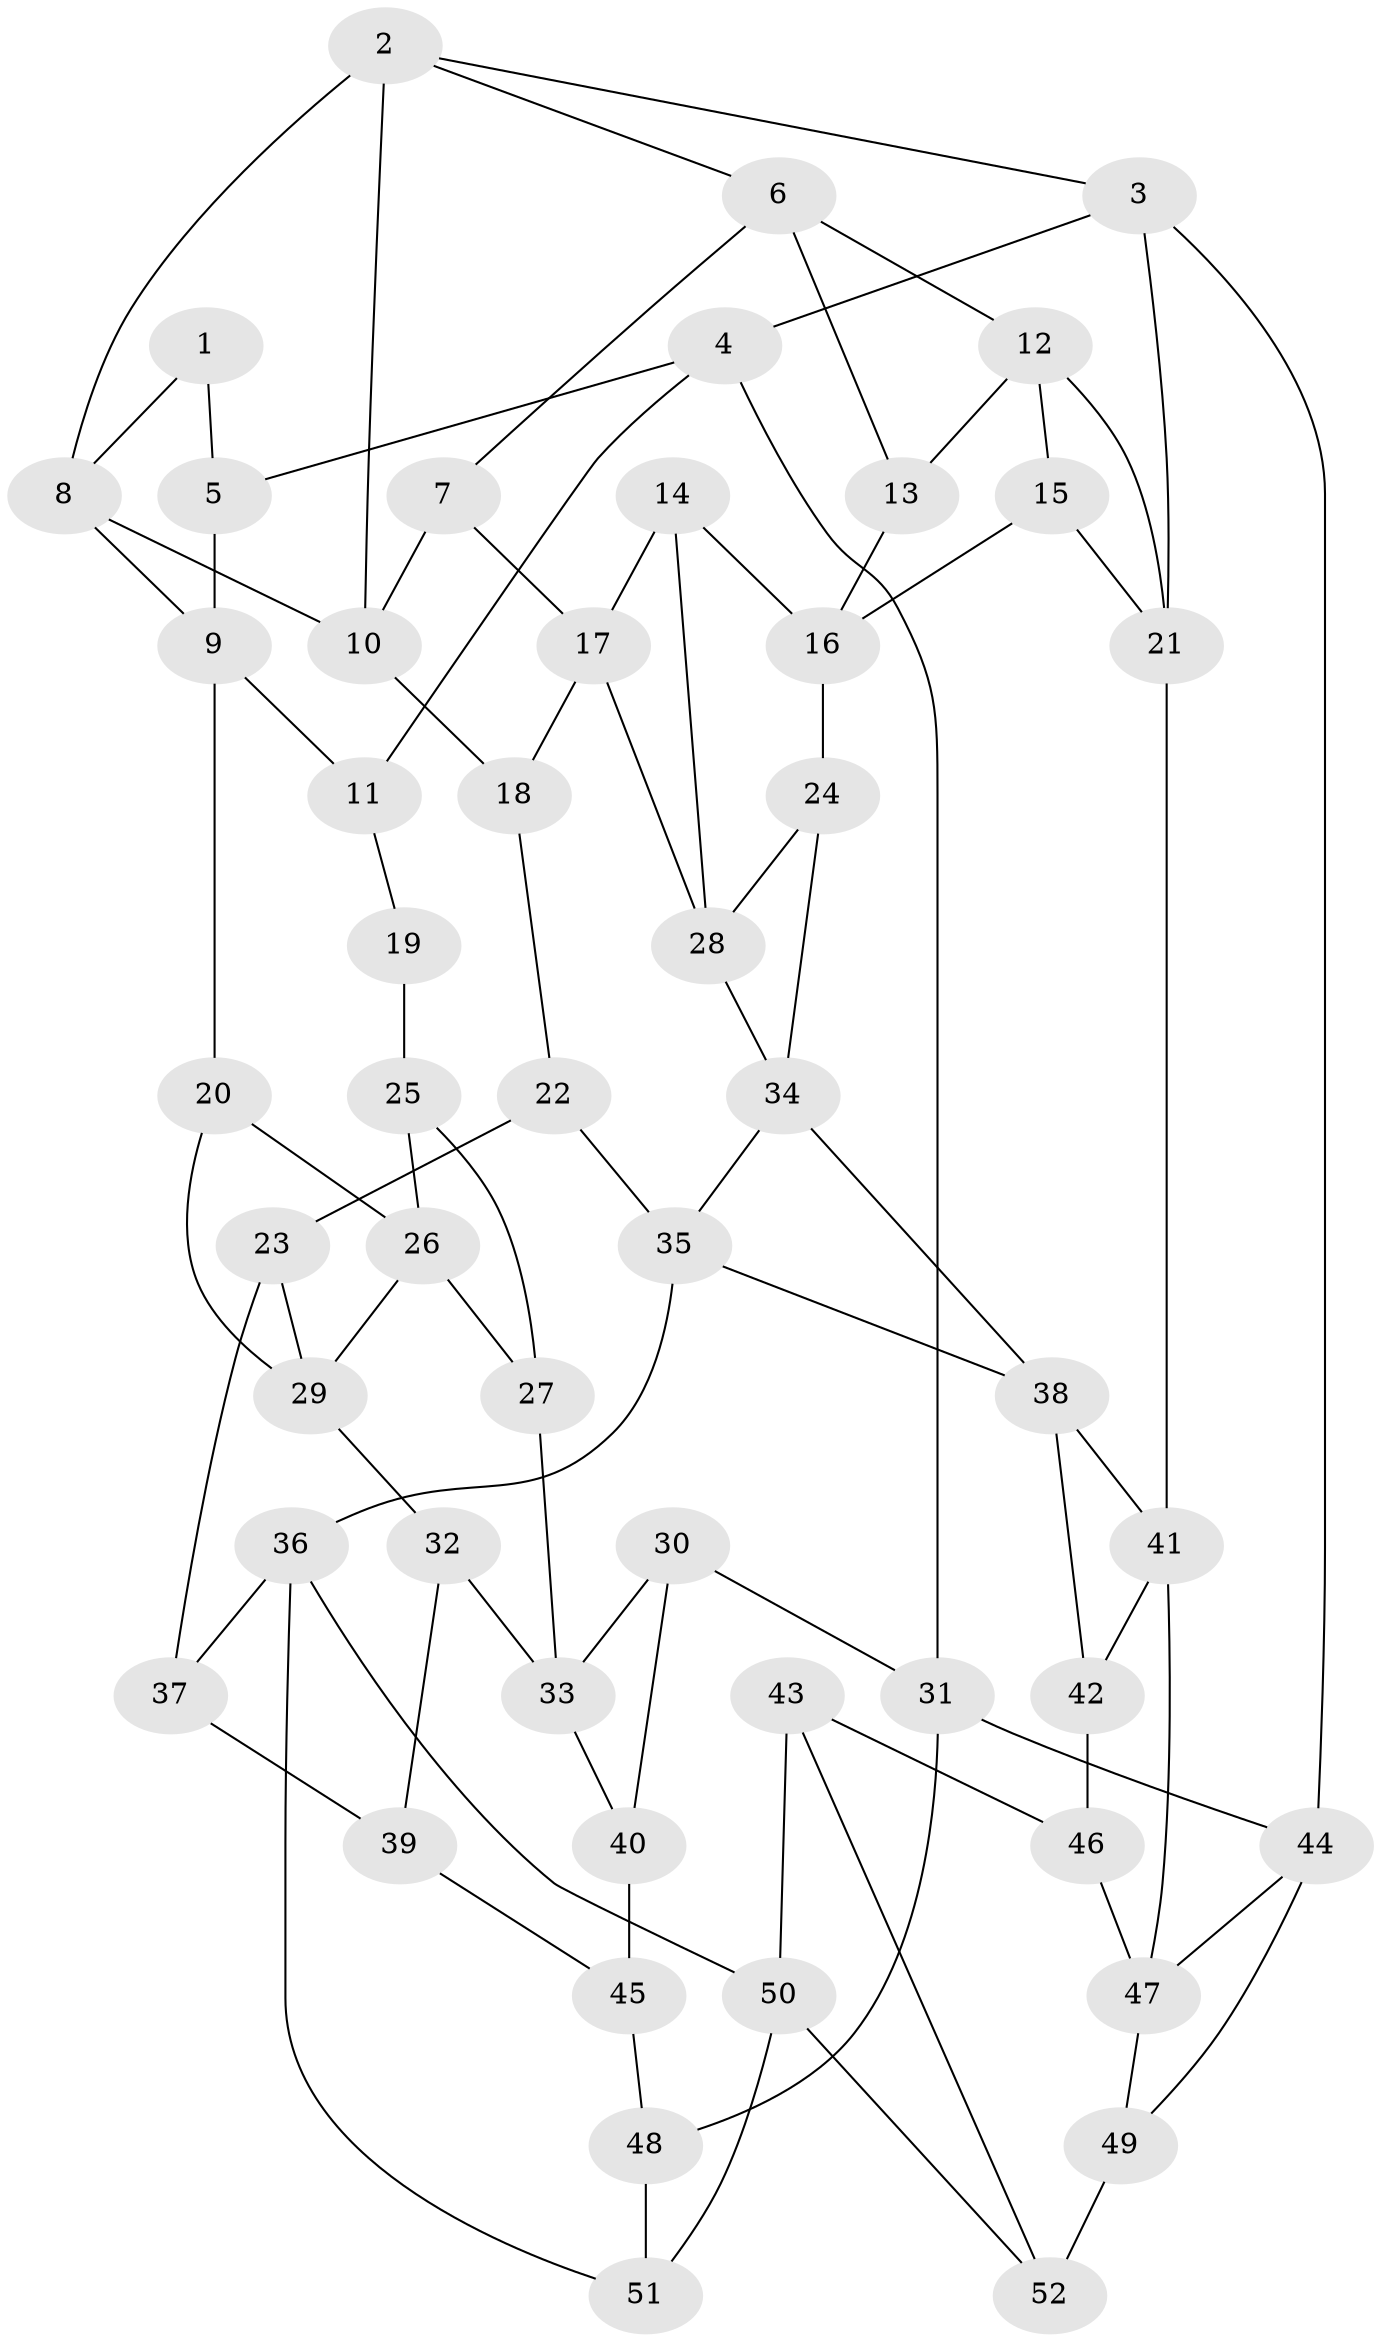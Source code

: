 // original degree distribution, {3: 0.046511627906976744, 4: 0.2441860465116279, 6: 0.26744186046511625, 5: 0.4418604651162791}
// Generated by graph-tools (version 1.1) at 2025/38/03/04/25 23:38:28]
// undirected, 52 vertices, 89 edges
graph export_dot {
  node [color=gray90,style=filled];
  1;
  2;
  3;
  4;
  5;
  6;
  7;
  8;
  9;
  10;
  11;
  12;
  13;
  14;
  15;
  16;
  17;
  18;
  19;
  20;
  21;
  22;
  23;
  24;
  25;
  26;
  27;
  28;
  29;
  30;
  31;
  32;
  33;
  34;
  35;
  36;
  37;
  38;
  39;
  40;
  41;
  42;
  43;
  44;
  45;
  46;
  47;
  48;
  49;
  50;
  51;
  52;
  1 -- 5 [weight=1.0];
  1 -- 8 [weight=1.0];
  2 -- 3 [weight=1.0];
  2 -- 6 [weight=1.0];
  2 -- 8 [weight=1.0];
  2 -- 10 [weight=1.0];
  3 -- 4 [weight=1.0];
  3 -- 21 [weight=1.0];
  3 -- 44 [weight=1.0];
  4 -- 5 [weight=1.0];
  4 -- 11 [weight=1.0];
  4 -- 31 [weight=1.0];
  5 -- 9 [weight=1.0];
  6 -- 7 [weight=1.0];
  6 -- 12 [weight=1.0];
  6 -- 13 [weight=1.0];
  7 -- 10 [weight=1.0];
  7 -- 17 [weight=1.0];
  8 -- 9 [weight=1.0];
  8 -- 10 [weight=1.0];
  9 -- 11 [weight=1.0];
  9 -- 20 [weight=1.0];
  10 -- 18 [weight=1.0];
  11 -- 19 [weight=1.0];
  12 -- 13 [weight=1.0];
  12 -- 15 [weight=1.0];
  12 -- 21 [weight=1.0];
  13 -- 16 [weight=1.0];
  14 -- 16 [weight=1.0];
  14 -- 17 [weight=1.0];
  14 -- 28 [weight=1.0];
  15 -- 16 [weight=1.0];
  15 -- 21 [weight=1.0];
  16 -- 24 [weight=1.0];
  17 -- 18 [weight=1.0];
  17 -- 28 [weight=1.0];
  18 -- 22 [weight=1.0];
  19 -- 25 [weight=2.0];
  20 -- 26 [weight=1.0];
  20 -- 29 [weight=1.0];
  21 -- 41 [weight=1.0];
  22 -- 23 [weight=1.0];
  22 -- 35 [weight=1.0];
  23 -- 29 [weight=1.0];
  23 -- 37 [weight=1.0];
  24 -- 28 [weight=1.0];
  24 -- 34 [weight=1.0];
  25 -- 26 [weight=1.0];
  25 -- 27 [weight=1.0];
  26 -- 27 [weight=1.0];
  26 -- 29 [weight=1.0];
  27 -- 33 [weight=1.0];
  28 -- 34 [weight=1.0];
  29 -- 32 [weight=1.0];
  30 -- 31 [weight=1.0];
  30 -- 33 [weight=1.0];
  30 -- 40 [weight=1.0];
  31 -- 44 [weight=1.0];
  31 -- 48 [weight=1.0];
  32 -- 33 [weight=1.0];
  32 -- 39 [weight=1.0];
  33 -- 40 [weight=1.0];
  34 -- 35 [weight=1.0];
  34 -- 38 [weight=1.0];
  35 -- 36 [weight=1.0];
  35 -- 38 [weight=1.0];
  36 -- 37 [weight=1.0];
  36 -- 50 [weight=1.0];
  36 -- 51 [weight=1.0];
  37 -- 39 [weight=2.0];
  38 -- 41 [weight=1.0];
  38 -- 42 [weight=1.0];
  39 -- 45 [weight=1.0];
  40 -- 45 [weight=2.0];
  41 -- 42 [weight=1.0];
  41 -- 47 [weight=1.0];
  42 -- 46 [weight=2.0];
  43 -- 46 [weight=1.0];
  43 -- 50 [weight=1.0];
  43 -- 52 [weight=1.0];
  44 -- 47 [weight=1.0];
  44 -- 49 [weight=1.0];
  45 -- 48 [weight=1.0];
  46 -- 47 [weight=1.0];
  47 -- 49 [weight=1.0];
  48 -- 51 [weight=2.0];
  49 -- 52 [weight=2.0];
  50 -- 51 [weight=1.0];
  50 -- 52 [weight=1.0];
}
